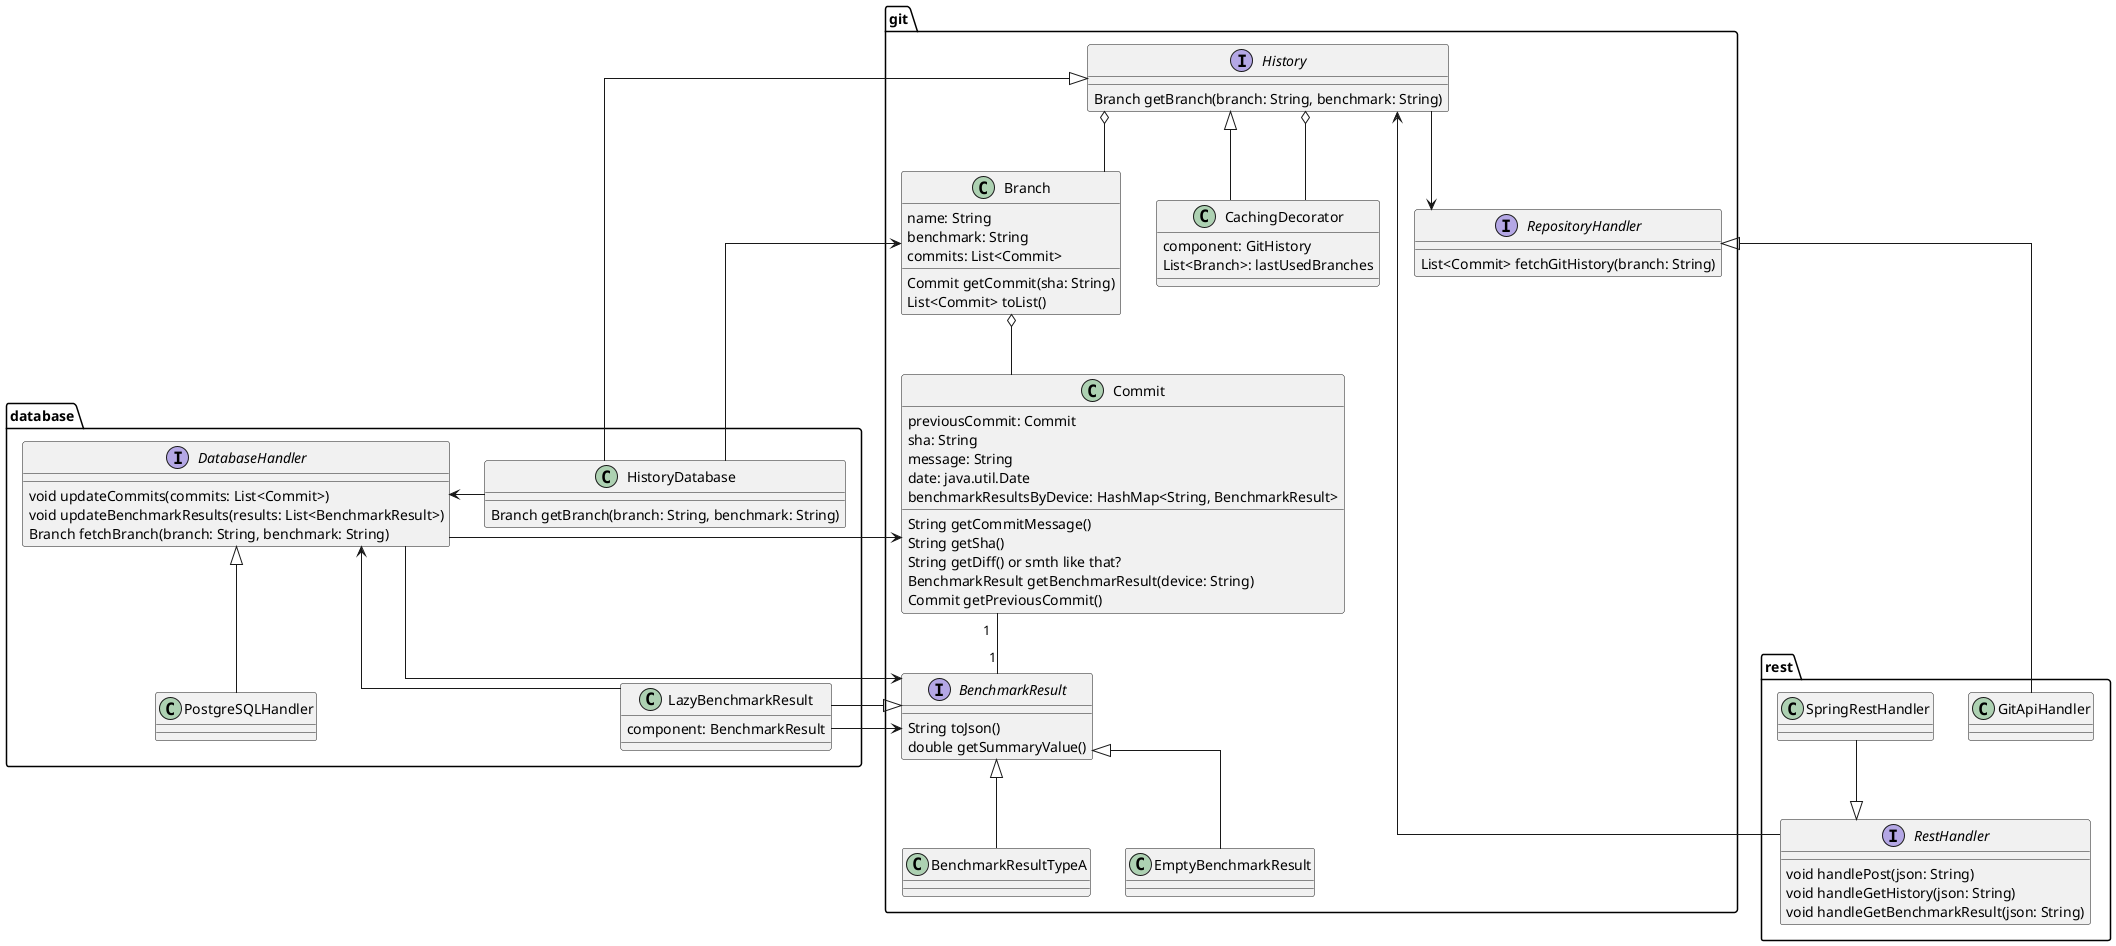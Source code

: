 @startuml backend

skinparam linetype ortho

package git {
  interface History {
    Branch getBranch(branch: String, benchmark: String)
  }

  interface RepositoryHandler {
    List<Commit> fetchGitHistory(branch: String)
  }

  class CachingDecorator {
    component: GitHistory
    List<Branch>: lastUsedBranches
  }
  
  class Commit {
    previousCommit: Commit
    sha: String
    message: String
    date: java.util.Date
    benchmarkResultsByDevice: HashMap<String, BenchmarkResult>
    String getCommitMessage()
    String getSha()
    String getDiff() or smth like that?
    BenchmarkResult getBenchmarResult(device: String)
    Commit getPreviousCommit()
  }
  
  
  class Branch {
    name: String
    benchmark: String
    commits: List<Commit>
    Commit getCommit(sha: String)
    List<Commit> toList()
  }
    
  interface BenchmarkResult {
    String toJson()
    double getSummaryValue()
  }
  
  class BenchmarkResultTypeA
  class EmptyBenchmarkResult
  
  
  BenchmarkResult <|-- EmptyBenchmarkResult
  BenchmarkResult <|-- BenchmarkResultTypeA
  
  History o-- Branch
  History --> RepositoryHandler
  History <|-- CachingDecorator
  History o-- CachingDecorator
  
  Branch o-- Commit
  Commit "1" -- "1" BenchmarkResult
}


package rest {
  class GitApiHandler
  class SpringRestHandler
  
  interface RestHandler {
    void handlePost(json: String)
    void handleGetHistory(json: String)
    void handleGetBenchmarkResult(json: String)
  }
   
  SpringRestHandler --|> RestHandler
}

package database {
  class PostgreSQLHandler
  
  interface DatabaseHandler {
    void updateCommits(commits: List<Commit>)
    void updateBenchmarkResults(results: List<BenchmarkResult>)
    Branch fetchBranch(branch: String, benchmark: String)
  }
  
  DatabaseHandler <- HistoryDatabase
  DatabaseHandler <|-- PostgreSQLHandler
  
  class HistoryDatabase {
    Branch getBranch(branch: String, benchmark: String)
  }
  
  class LazyBenchmarkResult {
    component: BenchmarkResult
  }

  DatabaseHandler <-- LazyBenchmarkResult
}

History <--- RestHandler
History <|--- HistoryDatabase
RepositoryHandler <|--- GitApiHandler
DatabaseHandler ---> Commit
DatabaseHandler ---> BenchmarkResult
HistoryDatabase ---> Branch
BenchmarkResult <|--- LazyBenchmarkResult
BenchmarkResult <--- LazyBenchmarkResult
@enduml
